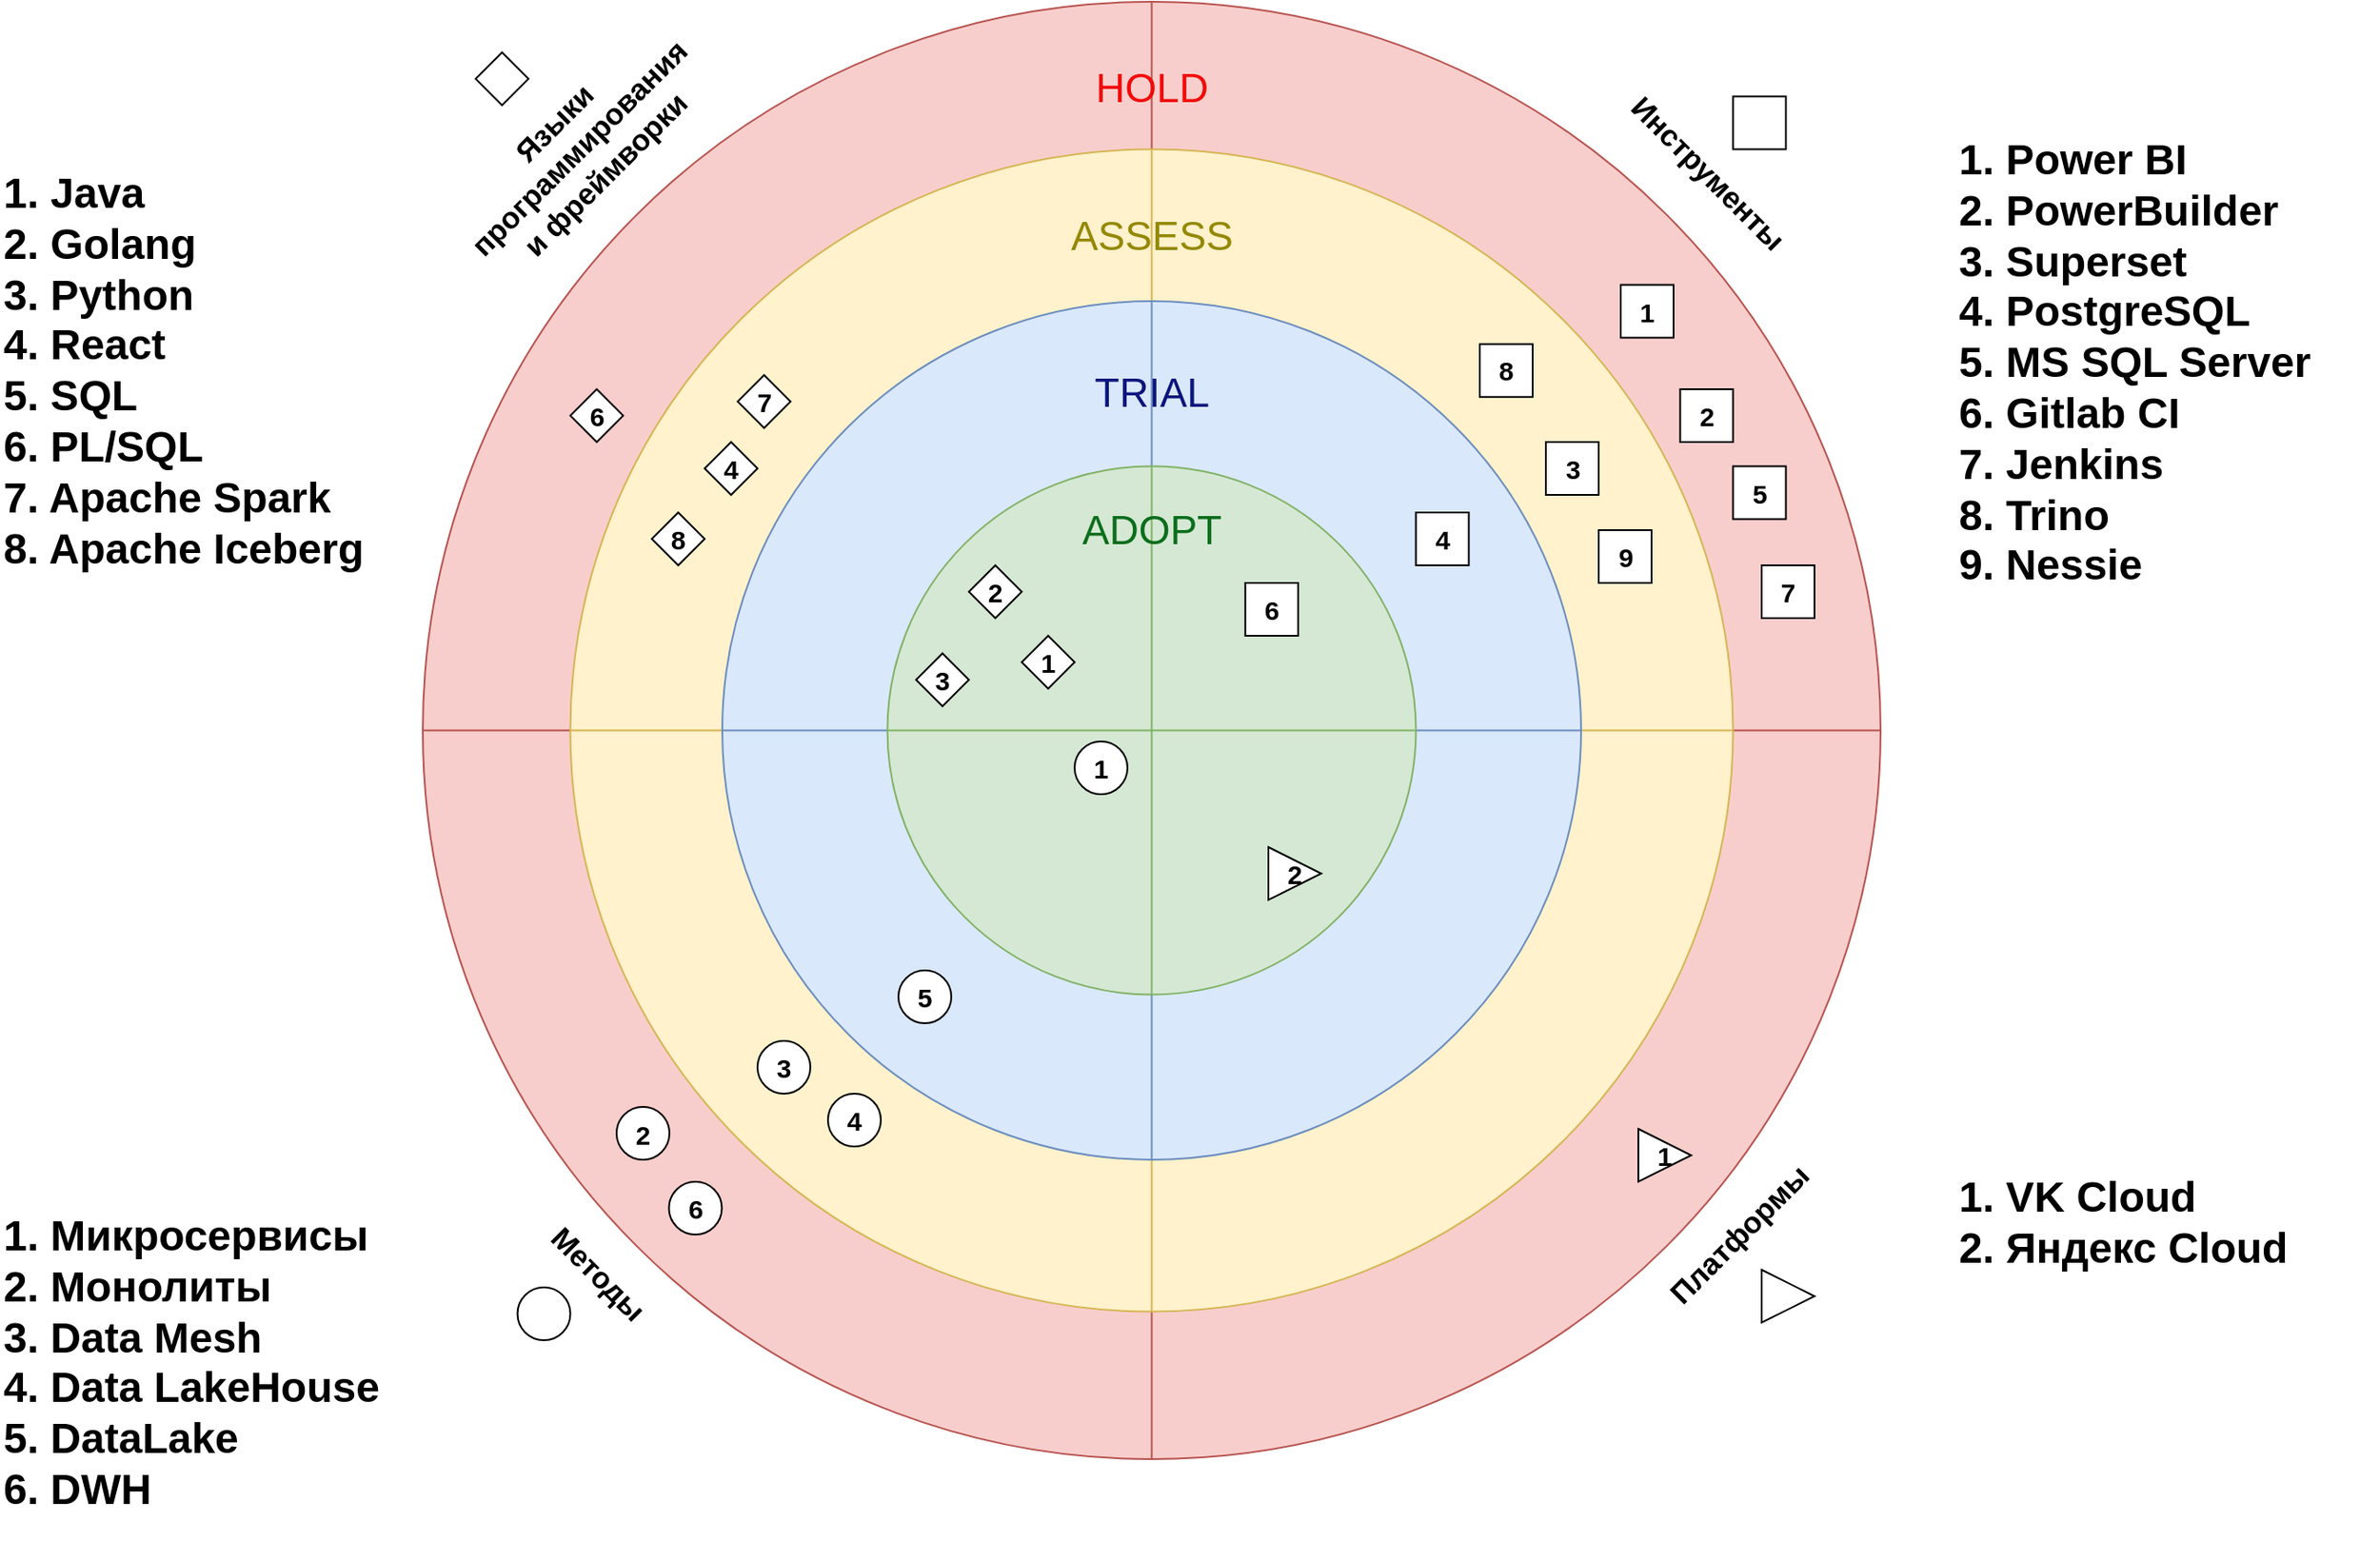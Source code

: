 <mxfile version="27.0.2">
  <diagram name="Страница — 1" id="FnHA-JmL0BDw6tmwtkaF">
    <mxGraphModel dx="2253" dy="841" grid="1" gridSize="10" guides="1" tooltips="1" connect="1" arrows="1" fold="1" page="1" pageScale="1" pageWidth="827" pageHeight="1169" math="0" shadow="0">
      <root>
        <mxCell id="0" />
        <mxCell id="1" parent="0" />
        <mxCell id="PGtG0GU2ik5daxMWLjNa-8" value="" style="shape=orEllipse;perimeter=ellipsePerimeter;whiteSpace=wrap;html=1;backgroundOutline=1;aspect=fixed;fillColor=#f8cecc;strokeColor=#b85450;" parent="1" vertex="1">
          <mxGeometry x="-120" y="50" width="827.5" height="827.5" as="geometry" />
        </mxCell>
        <mxCell id="PGtG0GU2ik5daxMWLjNa-1" value="" style="shape=orEllipse;perimeter=ellipsePerimeter;whiteSpace=wrap;html=1;backgroundOutline=1;aspect=fixed;fillColor=#fff2cc;strokeColor=#d6b656;fontColor=#f1de09;" parent="1" vertex="1">
          <mxGeometry x="-36.25" y="133.75" width="660" height="660" as="geometry" />
        </mxCell>
        <mxCell id="PGtG0GU2ik5daxMWLjNa-2" value="" style="shape=orEllipse;perimeter=ellipsePerimeter;whiteSpace=wrap;html=1;backgroundOutline=1;aspect=fixed;fillColor=#dae8fc;strokeColor=#6c8ebf;" parent="1" vertex="1">
          <mxGeometry x="50" y="220" width="487.5" height="487.5" as="geometry" />
        </mxCell>
        <mxCell id="PGtG0GU2ik5daxMWLjNa-3" value="" style="shape=orEllipse;perimeter=ellipsePerimeter;whiteSpace=wrap;html=1;backgroundOutline=1;aspect=fixed;fillColor=#d5e8d4;strokeColor=#82b366;" parent="1" vertex="1">
          <mxGeometry x="143.75" y="313.75" width="300" height="300" as="geometry" />
        </mxCell>
        <mxCell id="PGtG0GU2ik5daxMWLjNa-4" value="Языки программирования и фреймворки" style="text;html=1;align=center;verticalAlign=middle;whiteSpace=wrap;rounded=0;rotation=-45;fontSize=17;fontStyle=1" parent="1" vertex="1">
          <mxGeometry x="-111.25" y="118.75" width="161" height="30" as="geometry" />
        </mxCell>
        <mxCell id="PGtG0GU2ik5daxMWLjNa-5" value="Инструменты" style="text;html=1;align=center;verticalAlign=middle;whiteSpace=wrap;rounded=0;rotation=45;fontSize=17;fontStyle=1" parent="1" vertex="1">
          <mxGeometry x="528.75" y="133.75" width="160" height="28.75" as="geometry" />
        </mxCell>
        <mxCell id="PGtG0GU2ik5daxMWLjNa-6" value="Платформы" style="text;html=1;align=center;verticalAlign=middle;whiteSpace=wrap;rounded=0;rotation=-45;fontSize=17;fontStyle=1" parent="1" vertex="1">
          <mxGeometry x="547.5" y="736.25" width="160" height="28.75" as="geometry" />
        </mxCell>
        <mxCell id="PGtG0GU2ik5daxMWLjNa-7" value="Методы" style="text;html=1;align=center;verticalAlign=middle;whiteSpace=wrap;rounded=0;rotation=45;fontSize=17;fontStyle=1" parent="1" vertex="1">
          <mxGeometry x="-101.25" y="758.75" width="160" height="28.75" as="geometry" />
        </mxCell>
        <mxCell id="PGtG0GU2ik5daxMWLjNa-11" value="&lt;b&gt;5&lt;/b&gt;" style="ellipse;whiteSpace=wrap;html=1;aspect=fixed;fontSize=15;" parent="1" vertex="1">
          <mxGeometry x="150" y="600" width="30" height="30" as="geometry" />
        </mxCell>
        <mxCell id="PGtG0GU2ik5daxMWLjNa-14" value="HOLD" style="text;html=1;align=center;verticalAlign=middle;whiteSpace=wrap;rounded=0;fontColor=#f10909;fontSize=23;" parent="1" vertex="1">
          <mxGeometry x="240.63" y="78.75" width="106.25" height="40" as="geometry" />
        </mxCell>
        <mxCell id="PGtG0GU2ik5daxMWLjNa-15" value="ASSESS" style="text;html=1;align=center;verticalAlign=middle;whiteSpace=wrap;rounded=0;fontColor=#948806;fontSize=23;" parent="1" vertex="1">
          <mxGeometry x="240.63" y="162.5" width="106.25" height="40" as="geometry" />
        </mxCell>
        <mxCell id="PGtG0GU2ik5daxMWLjNa-16" value="TRIAL" style="text;html=1;align=center;verticalAlign=middle;whiteSpace=wrap;rounded=0;fontColor=#0A157D;fontSize=23;" parent="1" vertex="1">
          <mxGeometry x="240.62" y="252" width="106.25" height="40" as="geometry" />
        </mxCell>
        <mxCell id="PGtG0GU2ik5daxMWLjNa-17" value="ADOPT" style="text;html=1;align=center;verticalAlign=middle;whiteSpace=wrap;rounded=0;fontColor=#0B6E1B;fontSize=23;" parent="1" vertex="1">
          <mxGeometry x="240.62" y="330" width="106.25" height="40" as="geometry" />
        </mxCell>
        <mxCell id="PGtG0GU2ik5daxMWLjNa-18" value="&lt;h1 style=&quot;margin-top: 0px;&quot;&gt;1. Микросервисы&lt;br&gt;2. Монолиты&lt;br&gt;3. Data Mesh&lt;br&gt;4. Data LakeHouse&lt;br&gt;5. DataLake&lt;br&gt;6. DWH&lt;/h1&gt;" style="text;html=1;whiteSpace=wrap;overflow=hidden;rounded=0;" parent="1" vertex="1">
          <mxGeometry x="-360" y="730" width="240" height="190" as="geometry" />
        </mxCell>
        <mxCell id="PGtG0GU2ik5daxMWLjNa-21" value="&lt;b style=&quot;font-size: 15px;&quot;&gt;1&lt;/b&gt;" style="ellipse;whiteSpace=wrap;html=1;aspect=fixed;fontSize=15;" parent="1" vertex="1">
          <mxGeometry x="250" y="470" width="30" height="30" as="geometry" />
        </mxCell>
        <mxCell id="PGtG0GU2ik5daxMWLjNa-22" value="" style="ellipse;whiteSpace=wrap;html=1;aspect=fixed;fontSize=15;" parent="1" vertex="1">
          <mxGeometry x="-66.25" y="780" width="30" height="30" as="geometry" />
        </mxCell>
        <mxCell id="PGtG0GU2ik5daxMWLjNa-23" value="" style="triangle;whiteSpace=wrap;html=1;aspect=fixed;" parent="1" vertex="1">
          <mxGeometry x="640" y="770" width="30" height="30" as="geometry" />
        </mxCell>
        <mxCell id="PGtG0GU2ik5daxMWLjNa-25" value="" style="rhombus;whiteSpace=wrap;html=1;" parent="1" vertex="1">
          <mxGeometry x="-90" y="78.75" width="30" height="30" as="geometry" />
        </mxCell>
        <mxCell id="PGtG0GU2ik5daxMWLjNa-27" value="" style="whiteSpace=wrap;html=1;aspect=fixed;" parent="1" vertex="1">
          <mxGeometry x="623.75" y="103.75" width="30" height="30" as="geometry" />
        </mxCell>
        <mxCell id="PGtG0GU2ik5daxMWLjNa-28" value="&lt;b&gt;2&lt;/b&gt;" style="ellipse;whiteSpace=wrap;html=1;aspect=fixed;fontSize=15;" parent="1" vertex="1">
          <mxGeometry x="-10" y="677.5" width="30" height="30" as="geometry" />
        </mxCell>
        <mxCell id="PGtG0GU2ik5daxMWLjNa-29" value="&lt;b style=&quot;font-size: 15px;&quot;&gt;3&lt;/b&gt;" style="ellipse;whiteSpace=wrap;html=1;aspect=fixed;fontSize=15;" parent="1" vertex="1">
          <mxGeometry x="70" y="640" width="30" height="30" as="geometry" />
        </mxCell>
        <mxCell id="PGtG0GU2ik5daxMWLjNa-30" value="&lt;b style=&quot;font-size: 15px;&quot;&gt;4&lt;/b&gt;" style="ellipse;whiteSpace=wrap;html=1;aspect=fixed;fontSize=15;" parent="1" vertex="1">
          <mxGeometry x="110" y="670" width="30" height="30" as="geometry" />
        </mxCell>
        <mxCell id="PGtG0GU2ik5daxMWLjNa-31" value="&lt;b&gt;6&lt;/b&gt;" style="ellipse;whiteSpace=wrap;html=1;aspect=fixed;fontSize=15;" parent="1" vertex="1">
          <mxGeometry x="19.75" y="720" width="30" height="30" as="geometry" />
        </mxCell>
        <mxCell id="PGtG0GU2ik5daxMWLjNa-32" value="&lt;h1 style=&quot;margin-top: 0px;&quot;&gt;1. Java&lt;br&gt;2. Golang&lt;br&gt;3. Python&lt;br&gt;4. React&lt;br&gt;5. SQL&lt;br&gt;6. PL/SQL&lt;br&gt;7. Apache Spark&lt;br&gt;8. Apache Iceberg&lt;/h1&gt;" style="text;html=1;whiteSpace=wrap;overflow=hidden;rounded=0;" parent="1" vertex="1">
          <mxGeometry x="-360" y="137.75" width="240" height="252.25" as="geometry" />
        </mxCell>
        <mxCell id="PGtG0GU2ik5daxMWLjNa-33" value="4" style="rhombus;whiteSpace=wrap;html=1;fontSize=15;fontStyle=1" parent="1" vertex="1">
          <mxGeometry x="40" y="300" width="30" height="30" as="geometry" />
        </mxCell>
        <mxCell id="PGtG0GU2ik5daxMWLjNa-34" value="1" style="rhombus;whiteSpace=wrap;html=1;fontSize=15;fontStyle=1" parent="1" vertex="1">
          <mxGeometry x="220" y="410" width="30" height="30" as="geometry" />
        </mxCell>
        <mxCell id="PGtG0GU2ik5daxMWLjNa-35" value="2" style="rhombus;whiteSpace=wrap;html=1;fontSize=15;fontStyle=1" parent="1" vertex="1">
          <mxGeometry x="190" y="370" width="30" height="30" as="geometry" />
        </mxCell>
        <mxCell id="PGtG0GU2ik5daxMWLjNa-37" value="3" style="rhombus;whiteSpace=wrap;html=1;fontSize=15;fontStyle=1" parent="1" vertex="1">
          <mxGeometry x="160" y="420" width="30" height="30" as="geometry" />
        </mxCell>
        <mxCell id="PGtG0GU2ik5daxMWLjNa-40" value="6" style="rhombus;whiteSpace=wrap;html=1;fontSize=15;fontStyle=1" parent="1" vertex="1">
          <mxGeometry x="-36.25" y="270" width="30" height="30" as="geometry" />
        </mxCell>
        <mxCell id="PGtG0GU2ik5daxMWLjNa-41" value="&lt;h1 style=&quot;margin-top: 0px;&quot;&gt;1. Power BI&lt;br&gt;2. PowerBuilder&lt;br&gt;3. Superset&lt;br&gt;4. PostgreSQL&lt;br&gt;5. MS SQL Server&lt;br&gt;6. Gitlab CI&lt;br&gt;7. Jenkins&lt;br&gt;8. Trino&lt;br&gt;9. Nessie&lt;/h1&gt;" style="text;html=1;whiteSpace=wrap;overflow=hidden;rounded=0;" parent="1" vertex="1">
          <mxGeometry x="750" y="118.75" width="240" height="281.25" as="geometry" />
        </mxCell>
        <mxCell id="PGtG0GU2ik5daxMWLjNa-42" value="2" style="whiteSpace=wrap;html=1;aspect=fixed;fontSize=15;fontStyle=1" parent="1" vertex="1">
          <mxGeometry x="593.75" y="270" width="30" height="30" as="geometry" />
        </mxCell>
        <mxCell id="PGtG0GU2ik5daxMWLjNa-43" value="1" style="whiteSpace=wrap;html=1;aspect=fixed;fontSize=15;fontStyle=1" parent="1" vertex="1">
          <mxGeometry x="560" y="210.75" width="30" height="30" as="geometry" />
        </mxCell>
        <mxCell id="PGtG0GU2ik5daxMWLjNa-44" value="3" style="whiteSpace=wrap;html=1;aspect=fixed;fontSize=15;fontStyle=1" parent="1" vertex="1">
          <mxGeometry x="517.5" y="300" width="30" height="30" as="geometry" />
        </mxCell>
        <mxCell id="PGtG0GU2ik5daxMWLjNa-45" value="4" style="whiteSpace=wrap;html=1;aspect=fixed;fontSize=15;fontStyle=1" parent="1" vertex="1">
          <mxGeometry x="443.75" y="340" width="30" height="30" as="geometry" />
        </mxCell>
        <mxCell id="PGtG0GU2ik5daxMWLjNa-46" value="5" style="whiteSpace=wrap;html=1;aspect=fixed;fontSize=15;fontStyle=1" parent="1" vertex="1">
          <mxGeometry x="623.75" y="313.75" width="30" height="30" as="geometry" />
        </mxCell>
        <mxCell id="PGtG0GU2ik5daxMWLjNa-47" value="6" style="whiteSpace=wrap;html=1;aspect=fixed;fontSize=15;fontStyle=1" parent="1" vertex="1">
          <mxGeometry x="346.88" y="380" width="30" height="30" as="geometry" />
        </mxCell>
        <mxCell id="PGtG0GU2ik5daxMWLjNa-48" value="7" style="whiteSpace=wrap;html=1;aspect=fixed;fontSize=15;fontStyle=1" parent="1" vertex="1">
          <mxGeometry x="640" y="370" width="30" height="30" as="geometry" />
        </mxCell>
        <mxCell id="PGtG0GU2ik5daxMWLjNa-49" value="&lt;h1 style=&quot;margin-top: 0px;&quot;&gt;1. VK Cloud&lt;br&gt;2. Яндекс Cloud&lt;br&gt;&lt;br&gt;&lt;/h1&gt;" style="text;html=1;whiteSpace=wrap;overflow=hidden;rounded=0;" parent="1" vertex="1">
          <mxGeometry x="750" y="707.5" width="240" height="72.5" as="geometry" />
        </mxCell>
        <mxCell id="PGtG0GU2ik5daxMWLjNa-50" value="&lt;font style=&quot;font-size: 15px;&quot;&gt;&lt;b&gt;1&lt;/b&gt;&lt;/font&gt;" style="triangle;whiteSpace=wrap;html=1;aspect=fixed;" parent="1" vertex="1">
          <mxGeometry x="570" y="690" width="30" height="30" as="geometry" />
        </mxCell>
        <mxCell id="PGtG0GU2ik5daxMWLjNa-51" value="&lt;font style=&quot;font-size: 15px;&quot;&gt;&lt;b&gt;2&lt;/b&gt;&lt;/font&gt;" style="triangle;whiteSpace=wrap;html=1;aspect=fixed;" parent="1" vertex="1">
          <mxGeometry x="360" y="530" width="30" height="30" as="geometry" />
        </mxCell>
        <mxCell id="fvIiSTOQvXpDA46r0pVf-1" value="9" style="whiteSpace=wrap;html=1;aspect=fixed;fontSize=15;fontStyle=1" parent="1" vertex="1">
          <mxGeometry x="547.5" y="350" width="30" height="30" as="geometry" />
        </mxCell>
        <mxCell id="fvIiSTOQvXpDA46r0pVf-2" value="8" style="whiteSpace=wrap;html=1;aspect=fixed;fontSize=15;fontStyle=1" parent="1" vertex="1">
          <mxGeometry x="480" y="244.38" width="30" height="30" as="geometry" />
        </mxCell>
        <mxCell id="fvIiSTOQvXpDA46r0pVf-3" value="7" style="rhombus;whiteSpace=wrap;html=1;fontSize=15;fontStyle=1" parent="1" vertex="1">
          <mxGeometry x="58.75" y="262" width="30" height="30" as="geometry" />
        </mxCell>
        <mxCell id="fvIiSTOQvXpDA46r0pVf-4" value="8" style="rhombus;whiteSpace=wrap;html=1;fontSize=15;fontStyle=1" parent="1" vertex="1">
          <mxGeometry x="10" y="340" width="30" height="30" as="geometry" />
        </mxCell>
      </root>
    </mxGraphModel>
  </diagram>
</mxfile>
